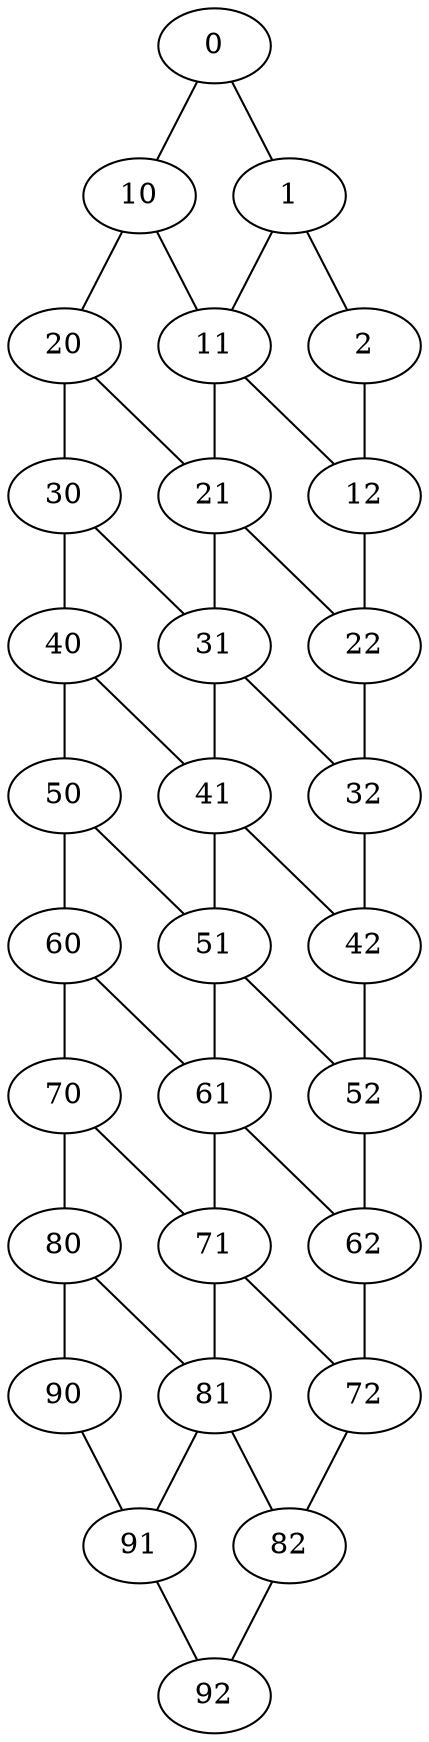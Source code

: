 graph{
72 -- 82;
10 -- 20;
21 -- 31;
91 -- 92;
32 -- 42;
50 -- 51;
61 -- 71;
61 -- 62;
80 -- 90;
21 -- 22;
10 -- 11;
40 -- 50;
51 -- 61;
1 -- 11;
62 -- 72;
80 -- 81;
11 -- 21;
22 -- 32;
40 -- 41;
51 -- 52;
70 -- 80;
81 -- 91;
11 -- 12;
30 -- 40;
41 -- 51;
52 -- 62;
70 -- 71;
81 -- 82;
12 -- 22;
30 -- 31;
41 -- 42;
60 -- 70;
1 -- 2;
71 -- 81;
82 -- 92;
20 -- 30;
31 -- 41;
42 -- 52;
60 -- 61;
0 -- 1;
71 -- 72;
2 -- 12;
90 -- 91;
0 -- 10;
20 -- 21;
31 -- 32;
50 -- 60;
}
